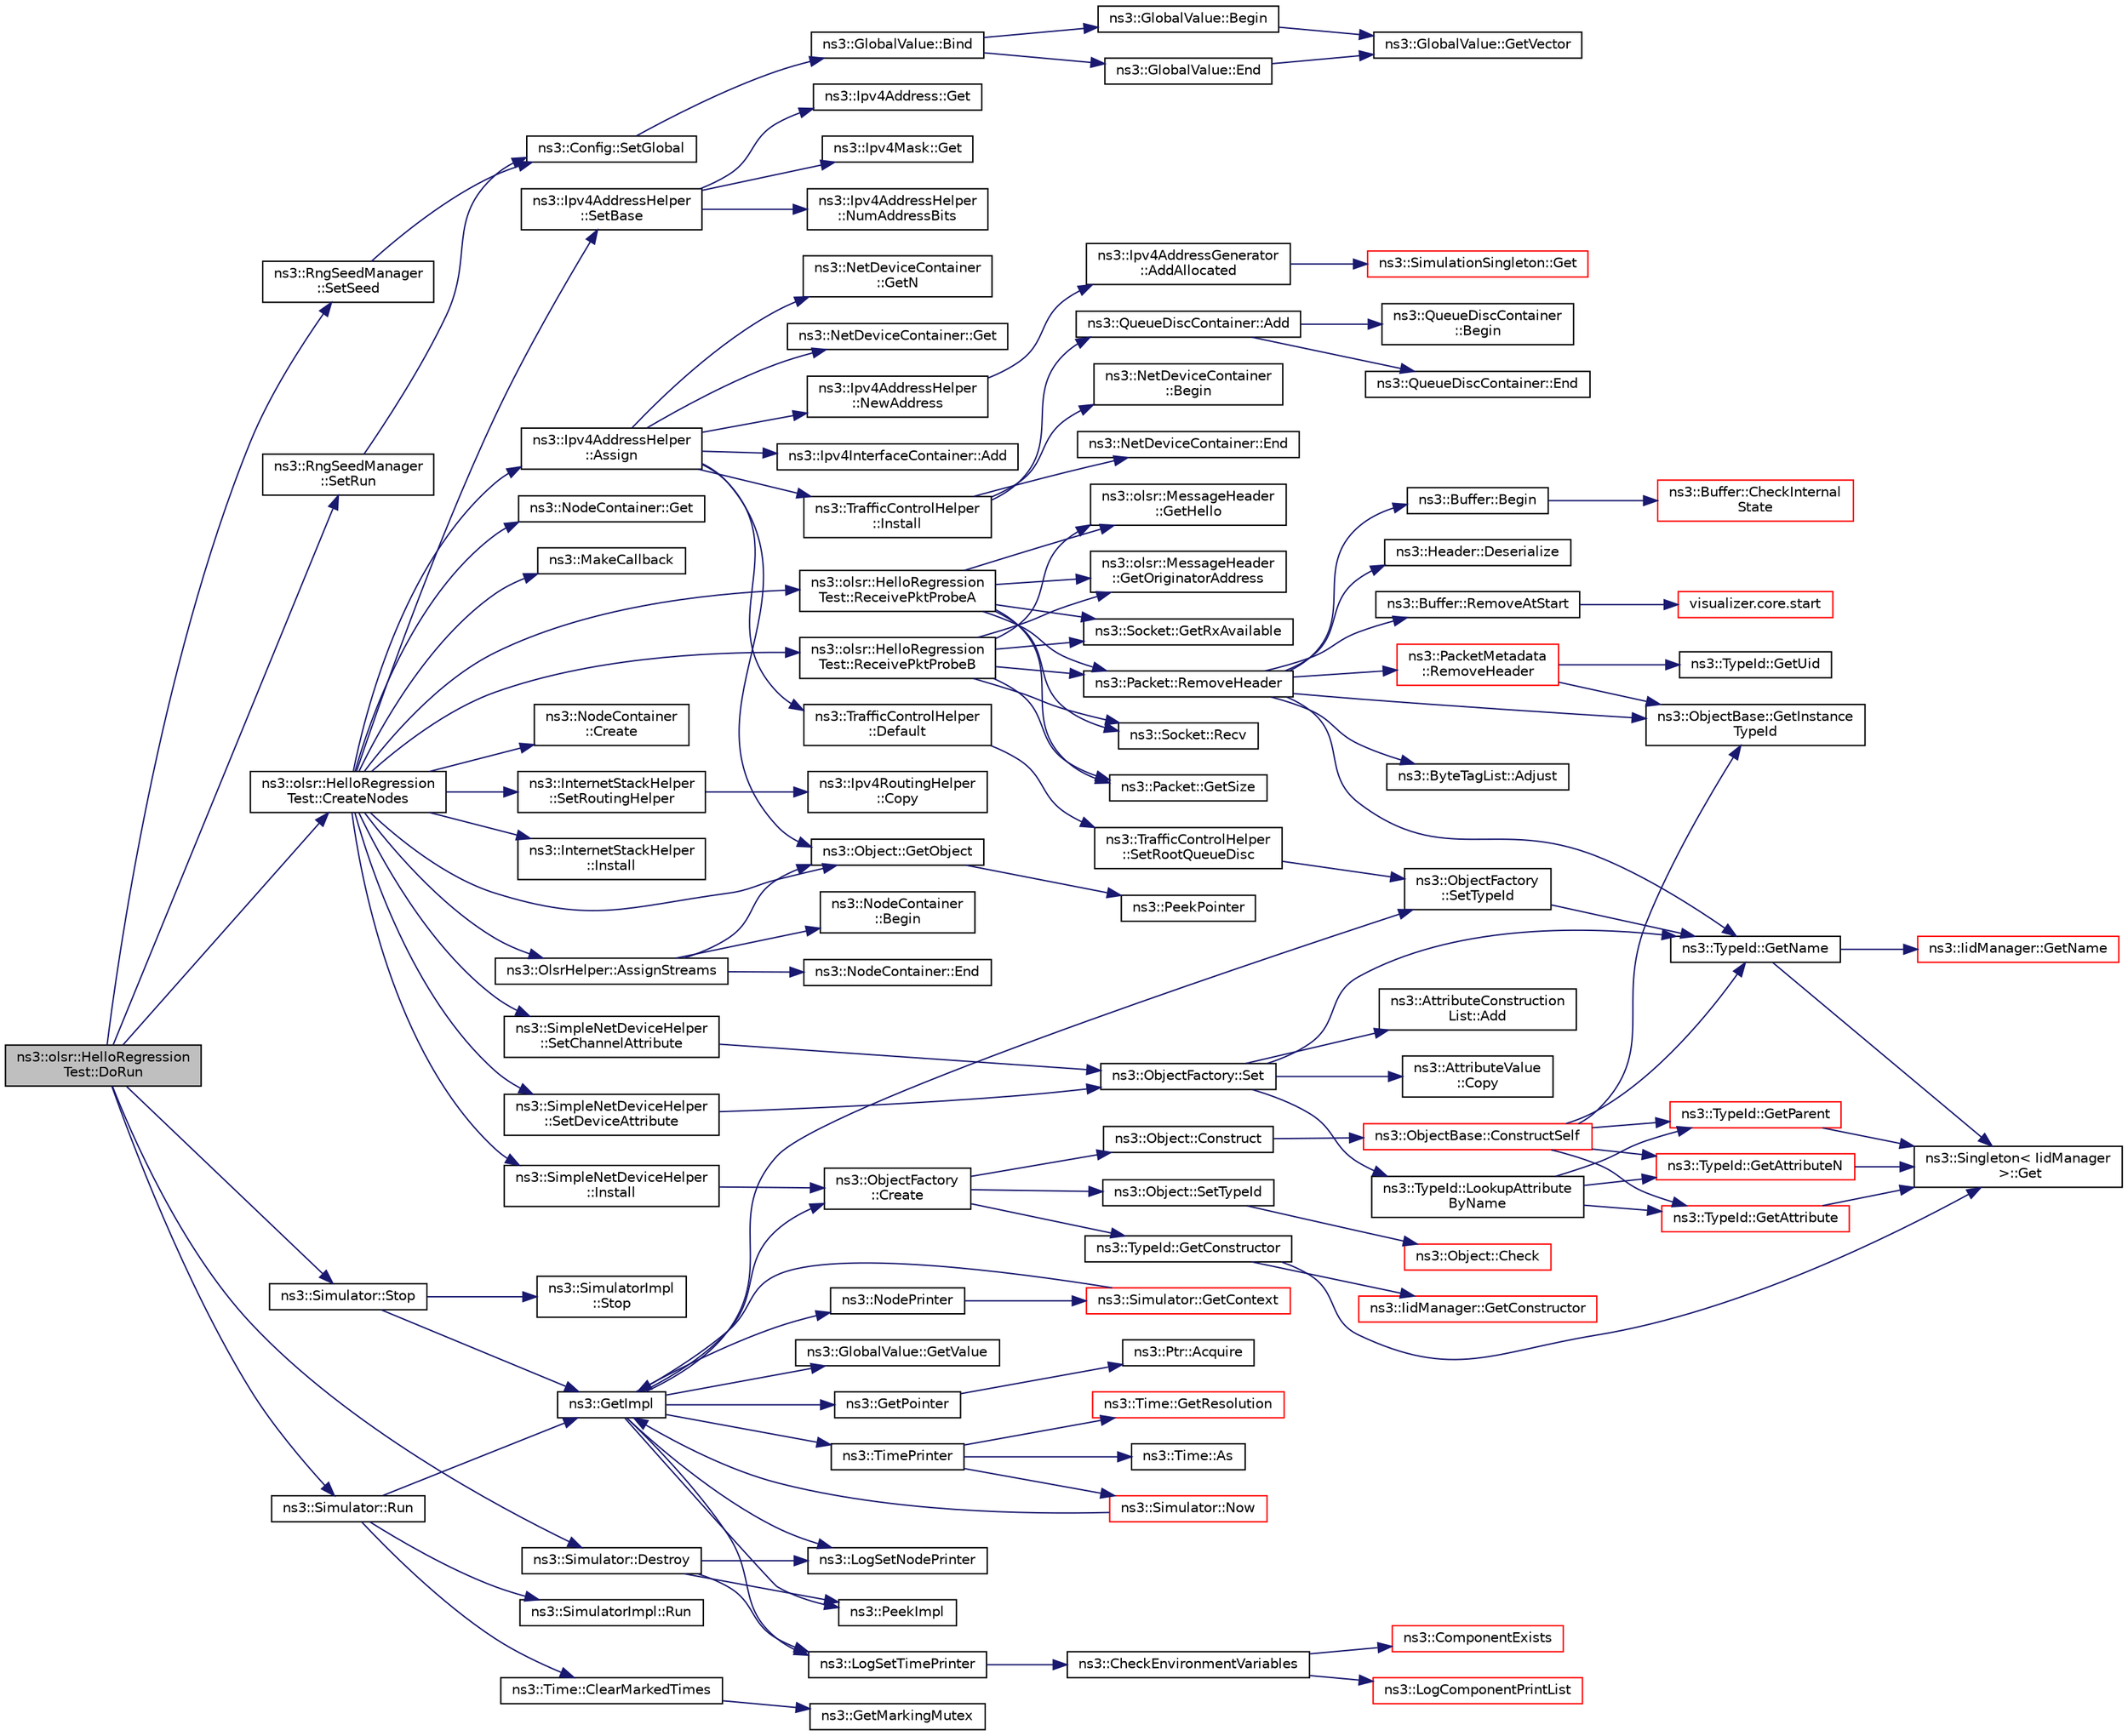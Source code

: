 digraph "ns3::olsr::HelloRegressionTest::DoRun"
{
  edge [fontname="Helvetica",fontsize="10",labelfontname="Helvetica",labelfontsize="10"];
  node [fontname="Helvetica",fontsize="10",shape=record];
  rankdir="LR";
  Node1 [label="ns3::olsr::HelloRegression\lTest::DoRun",height=0.2,width=0.4,color="black", fillcolor="grey75", style="filled", fontcolor="black"];
  Node1 -> Node2 [color="midnightblue",fontsize="10",style="solid"];
  Node2 [label="ns3::RngSeedManager\l::SetSeed",height=0.2,width=0.4,color="black", fillcolor="white", style="filled",URL="$d2/d74/classns3_1_1RngSeedManager.html#ab2a95901871c7b47a3dcf0f70adc58f4",tooltip="Set the seed. "];
  Node2 -> Node3 [color="midnightblue",fontsize="10",style="solid"];
  Node3 [label="ns3::Config::SetGlobal",height=0.2,width=0.4,color="black", fillcolor="white", style="filled",URL="$d1/d44/group__config.html#ga0e12663a7bd119b65d0a219a578f2a3c"];
  Node3 -> Node4 [color="midnightblue",fontsize="10",style="solid"];
  Node4 [label="ns3::GlobalValue::Bind",height=0.2,width=0.4,color="black", fillcolor="white", style="filled",URL="$dc/d02/classns3_1_1GlobalValue.html#a4fe56773b98d1047cd50e974256fd14a"];
  Node4 -> Node5 [color="midnightblue",fontsize="10",style="solid"];
  Node5 [label="ns3::GlobalValue::Begin",height=0.2,width=0.4,color="black", fillcolor="white", style="filled",URL="$dc/d02/classns3_1_1GlobalValue.html#acdeb71b28fe45d98523a2168e8807d83"];
  Node5 -> Node6 [color="midnightblue",fontsize="10",style="solid"];
  Node6 [label="ns3::GlobalValue::GetVector",height=0.2,width=0.4,color="black", fillcolor="white", style="filled",URL="$dc/d02/classns3_1_1GlobalValue.html#a69fde3a69c812df719c42b4e2ebde77e"];
  Node4 -> Node7 [color="midnightblue",fontsize="10",style="solid"];
  Node7 [label="ns3::GlobalValue::End",height=0.2,width=0.4,color="black", fillcolor="white", style="filled",URL="$dc/d02/classns3_1_1GlobalValue.html#a2488c329999cf507cc7f7aeb173a4a75"];
  Node7 -> Node6 [color="midnightblue",fontsize="10",style="solid"];
  Node1 -> Node8 [color="midnightblue",fontsize="10",style="solid"];
  Node8 [label="ns3::RngSeedManager\l::SetRun",height=0.2,width=0.4,color="black", fillcolor="white", style="filled",URL="$d2/d74/classns3_1_1RngSeedManager.html#a14c9a839f8141b0e9ec2af0e96d68263",tooltip="Set the run number of simulation. "];
  Node8 -> Node3 [color="midnightblue",fontsize="10",style="solid"];
  Node1 -> Node9 [color="midnightblue",fontsize="10",style="solid"];
  Node9 [label="ns3::olsr::HelloRegression\lTest::CreateNodes",height=0.2,width=0.4,color="black", fillcolor="white", style="filled",URL="$de/dad/classns3_1_1olsr_1_1HelloRegressionTest.html#ab101b71625b566733aeee0f7cd82e9f1",tooltip="Create & configure test network. "];
  Node9 -> Node10 [color="midnightblue",fontsize="10",style="solid"];
  Node10 [label="ns3::NodeContainer\l::Create",height=0.2,width=0.4,color="black", fillcolor="white", style="filled",URL="$df/d97/classns3_1_1NodeContainer.html#a787f059e2813e8b951cc6914d11dfe69",tooltip="Create n nodes and append pointers to them to the end of this NodeContainer. "];
  Node9 -> Node11 [color="midnightblue",fontsize="10",style="solid"];
  Node11 [label="ns3::InternetStackHelper\l::SetRoutingHelper",height=0.2,width=0.4,color="black", fillcolor="white", style="filled",URL="$da/d33/classns3_1_1InternetStackHelper.html#a3e382c02df022dec79952a7eca8cd5ba"];
  Node11 -> Node12 [color="midnightblue",fontsize="10",style="solid"];
  Node12 [label="ns3::Ipv4RoutingHelper\l::Copy",height=0.2,width=0.4,color="black", fillcolor="white", style="filled",URL="$df/d4e/classns3_1_1Ipv4RoutingHelper.html#acf569a0ecf95d5b5186456f368eaa465",tooltip="virtual constructor "];
  Node9 -> Node13 [color="midnightblue",fontsize="10",style="solid"];
  Node13 [label="ns3::InternetStackHelper\l::Install",height=0.2,width=0.4,color="black", fillcolor="white", style="filled",URL="$da/d33/classns3_1_1InternetStackHelper.html#a6645b412f31283d2d9bc3d8a95cebbc0"];
  Node9 -> Node14 [color="midnightblue",fontsize="10",style="solid"];
  Node14 [label="ns3::OlsrHelper::AssignStreams",height=0.2,width=0.4,color="black", fillcolor="white", style="filled",URL="$d5/d00/classns3_1_1OlsrHelper.html#a6898beef4a3c7386621a013a44b2f37f"];
  Node14 -> Node15 [color="midnightblue",fontsize="10",style="solid"];
  Node15 [label="ns3::NodeContainer\l::Begin",height=0.2,width=0.4,color="black", fillcolor="white", style="filled",URL="$df/d97/classns3_1_1NodeContainer.html#adf0f639aff139db107526288777eb533",tooltip="Get an iterator which refers to the first Node in the container. "];
  Node14 -> Node16 [color="midnightblue",fontsize="10",style="solid"];
  Node16 [label="ns3::NodeContainer::End",height=0.2,width=0.4,color="black", fillcolor="white", style="filled",URL="$df/d97/classns3_1_1NodeContainer.html#a8ea0bcac137597d192c5e6b95ca60464",tooltip="Get an iterator which indicates past-the-last Node in the container. "];
  Node14 -> Node17 [color="midnightblue",fontsize="10",style="solid"];
  Node17 [label="ns3::Object::GetObject",height=0.2,width=0.4,color="black", fillcolor="white", style="filled",URL="$d9/d77/classns3_1_1Object.html#a13e18c00017096c8381eb651d5bd0783"];
  Node17 -> Node18 [color="midnightblue",fontsize="10",style="solid"];
  Node18 [label="ns3::PeekPointer",height=0.2,width=0.4,color="black", fillcolor="white", style="filled",URL="$d7/d2e/namespacens3.html#af2a7557fe9afdd98d8f6f8f6e412cf5a"];
  Node9 -> Node19 [color="midnightblue",fontsize="10",style="solid"];
  Node19 [label="ns3::SimpleNetDeviceHelper\l::SetDeviceAttribute",height=0.2,width=0.4,color="black", fillcolor="white", style="filled",URL="$d5/d81/classns3_1_1SimpleNetDeviceHelper.html#a694a89c1d187f3f54b247821d6200ee2"];
  Node19 -> Node20 [color="midnightblue",fontsize="10",style="solid"];
  Node20 [label="ns3::ObjectFactory::Set",height=0.2,width=0.4,color="black", fillcolor="white", style="filled",URL="$d5/d0d/classns3_1_1ObjectFactory.html#aef5c0d5019c96bdf01cefd1ff83f4a68"];
  Node20 -> Node21 [color="midnightblue",fontsize="10",style="solid"];
  Node21 [label="ns3::TypeId::LookupAttribute\lByName",height=0.2,width=0.4,color="black", fillcolor="white", style="filled",URL="$d6/d11/classns3_1_1TypeId.html#ac0a446957d516129937e2f2285aab58b"];
  Node21 -> Node22 [color="midnightblue",fontsize="10",style="solid"];
  Node22 [label="ns3::TypeId::GetAttributeN",height=0.2,width=0.4,color="red", fillcolor="white", style="filled",URL="$d6/d11/classns3_1_1TypeId.html#a679c4713f613126a51eb400b345302cb"];
  Node22 -> Node23 [color="midnightblue",fontsize="10",style="solid"];
  Node23 [label="ns3::Singleton\< IidManager\l \>::Get",height=0.2,width=0.4,color="black", fillcolor="white", style="filled",URL="$d8/d77/classns3_1_1Singleton.html#a80a2cd3c25a27ea72add7a9f7a141ffa"];
  Node21 -> Node24 [color="midnightblue",fontsize="10",style="solid"];
  Node24 [label="ns3::TypeId::GetAttribute",height=0.2,width=0.4,color="red", fillcolor="white", style="filled",URL="$d6/d11/classns3_1_1TypeId.html#aa1b746e64e606f94cbedda7cf89788c2"];
  Node24 -> Node23 [color="midnightblue",fontsize="10",style="solid"];
  Node21 -> Node25 [color="midnightblue",fontsize="10",style="solid"];
  Node25 [label="ns3::TypeId::GetParent",height=0.2,width=0.4,color="red", fillcolor="white", style="filled",URL="$d6/d11/classns3_1_1TypeId.html#ac51f28398d2ef1f9a7790047c43dd22c"];
  Node25 -> Node23 [color="midnightblue",fontsize="10",style="solid"];
  Node20 -> Node26 [color="midnightblue",fontsize="10",style="solid"];
  Node26 [label="ns3::TypeId::GetName",height=0.2,width=0.4,color="black", fillcolor="white", style="filled",URL="$d6/d11/classns3_1_1TypeId.html#aa3c41c79ae428b3cb396a9c6bb3ef314"];
  Node26 -> Node23 [color="midnightblue",fontsize="10",style="solid"];
  Node26 -> Node27 [color="midnightblue",fontsize="10",style="solid"];
  Node27 [label="ns3::IidManager::GetName",height=0.2,width=0.4,color="red", fillcolor="white", style="filled",URL="$d4/d1c/classns3_1_1IidManager.html#a5d68d0f0f44594dcdec239dbdb5bf53c"];
  Node20 -> Node28 [color="midnightblue",fontsize="10",style="solid"];
  Node28 [label="ns3::AttributeConstruction\lList::Add",height=0.2,width=0.4,color="black", fillcolor="white", style="filled",URL="$d3/df3/classns3_1_1AttributeConstructionList.html#a6f418bf1a2de8828ae99278c9d3facdd"];
  Node20 -> Node29 [color="midnightblue",fontsize="10",style="solid"];
  Node29 [label="ns3::AttributeValue\l::Copy",height=0.2,width=0.4,color="black", fillcolor="white", style="filled",URL="$d4/d83/classns3_1_1AttributeValue.html#ab316311212c334f6061c0fc8b5fb2625"];
  Node9 -> Node30 [color="midnightblue",fontsize="10",style="solid"];
  Node30 [label="ns3::SimpleNetDeviceHelper\l::SetChannelAttribute",height=0.2,width=0.4,color="black", fillcolor="white", style="filled",URL="$d5/d81/classns3_1_1SimpleNetDeviceHelper.html#a33f9c79d2dc1dab844030c7e85b7babd"];
  Node30 -> Node20 [color="midnightblue",fontsize="10",style="solid"];
  Node9 -> Node31 [color="midnightblue",fontsize="10",style="solid"];
  Node31 [label="ns3::SimpleNetDeviceHelper\l::Install",height=0.2,width=0.4,color="black", fillcolor="white", style="filled",URL="$d5/d81/classns3_1_1SimpleNetDeviceHelper.html#a35bed9cee32d306362d3e24dfeef4513"];
  Node31 -> Node32 [color="midnightblue",fontsize="10",style="solid"];
  Node32 [label="ns3::ObjectFactory\l::Create",height=0.2,width=0.4,color="black", fillcolor="white", style="filled",URL="$d5/d0d/classns3_1_1ObjectFactory.html#a18152e93f0a6fe184ed7300cb31e9896"];
  Node32 -> Node33 [color="midnightblue",fontsize="10",style="solid"];
  Node33 [label="ns3::TypeId::GetConstructor",height=0.2,width=0.4,color="black", fillcolor="white", style="filled",URL="$d6/d11/classns3_1_1TypeId.html#ad9b0bc71ee7593a1ff23ff8d53938e95"];
  Node33 -> Node23 [color="midnightblue",fontsize="10",style="solid"];
  Node33 -> Node34 [color="midnightblue",fontsize="10",style="solid"];
  Node34 [label="ns3::IidManager::GetConstructor",height=0.2,width=0.4,color="red", fillcolor="white", style="filled",URL="$d4/d1c/classns3_1_1IidManager.html#ab10b30abe7efc5456b7930aab8638280"];
  Node32 -> Node35 [color="midnightblue",fontsize="10",style="solid"];
  Node35 [label="ns3::Object::SetTypeId",height=0.2,width=0.4,color="black", fillcolor="white", style="filled",URL="$d9/d77/classns3_1_1Object.html#a19b1ebd8ec8fe404845e665880a6c5ad"];
  Node35 -> Node36 [color="midnightblue",fontsize="10",style="solid"];
  Node36 [label="ns3::Object::Check",height=0.2,width=0.4,color="red", fillcolor="white", style="filled",URL="$d9/d77/classns3_1_1Object.html#a7e7f89fb0a81d0189cbcacee64b67e4e"];
  Node32 -> Node37 [color="midnightblue",fontsize="10",style="solid"];
  Node37 [label="ns3::Object::Construct",height=0.2,width=0.4,color="black", fillcolor="white", style="filled",URL="$d9/d77/classns3_1_1Object.html#a636e8411dc5228771f45c9b805d348fa"];
  Node37 -> Node38 [color="midnightblue",fontsize="10",style="solid"];
  Node38 [label="ns3::ObjectBase::ConstructSelf",height=0.2,width=0.4,color="red", fillcolor="white", style="filled",URL="$d2/dac/classns3_1_1ObjectBase.html#a5cda18dec6d0744cb652a3ed60056958"];
  Node38 -> Node39 [color="midnightblue",fontsize="10",style="solid"];
  Node39 [label="ns3::ObjectBase::GetInstance\lTypeId",height=0.2,width=0.4,color="black", fillcolor="white", style="filled",URL="$d2/dac/classns3_1_1ObjectBase.html#abe5b43a6f5b99a92a4c3122db31f06fb"];
  Node38 -> Node26 [color="midnightblue",fontsize="10",style="solid"];
  Node38 -> Node22 [color="midnightblue",fontsize="10",style="solid"];
  Node38 -> Node24 [color="midnightblue",fontsize="10",style="solid"];
  Node38 -> Node25 [color="midnightblue",fontsize="10",style="solid"];
  Node9 -> Node40 [color="midnightblue",fontsize="10",style="solid"];
  Node40 [label="ns3::Ipv4AddressHelper\l::SetBase",height=0.2,width=0.4,color="black", fillcolor="white", style="filled",URL="$d2/dae/classns3_1_1Ipv4AddressHelper.html#acf7b16dd25bac67e00f5e25f90a9a035",tooltip="Set the base network number, network mask and base address. "];
  Node40 -> Node41 [color="midnightblue",fontsize="10",style="solid"];
  Node41 [label="ns3::Ipv4Address::Get",height=0.2,width=0.4,color="black", fillcolor="white", style="filled",URL="$de/d55/classns3_1_1Ipv4Address.html#ae65810a69898982e927b83660d3bc4d8"];
  Node40 -> Node42 [color="midnightblue",fontsize="10",style="solid"];
  Node42 [label="ns3::Ipv4Mask::Get",height=0.2,width=0.4,color="black", fillcolor="white", style="filled",URL="$d5/df8/classns3_1_1Ipv4Mask.html#ac557d10d9807bbc022ed64e2b929b2db"];
  Node40 -> Node43 [color="midnightblue",fontsize="10",style="solid"];
  Node43 [label="ns3::Ipv4AddressHelper\l::NumAddressBits",height=0.2,width=0.4,color="black", fillcolor="white", style="filled",URL="$d2/dae/classns3_1_1Ipv4AddressHelper.html#a6da9d5543922d9b6c9bfe38934d5dfc4",tooltip="Returns the number of address bits (hostpart) for a given netmask. "];
  Node9 -> Node44 [color="midnightblue",fontsize="10",style="solid"];
  Node44 [label="ns3::Ipv4AddressHelper\l::Assign",height=0.2,width=0.4,color="black", fillcolor="white", style="filled",URL="$d2/dae/classns3_1_1Ipv4AddressHelper.html#af8e7f4a1a7e74c00014a1eac445a27af",tooltip="Assign IP addresses to the net devices specified in the container based on the current network prefix..."];
  Node44 -> Node45 [color="midnightblue",fontsize="10",style="solid"];
  Node45 [label="ns3::NetDeviceContainer\l::GetN",height=0.2,width=0.4,color="black", fillcolor="white", style="filled",URL="$d9/d94/classns3_1_1NetDeviceContainer.html#a74cafc212479bc38976bebd118e856b9",tooltip="Get the number of Ptr<NetDevice> stored in this container. "];
  Node44 -> Node46 [color="midnightblue",fontsize="10",style="solid"];
  Node46 [label="ns3::NetDeviceContainer::Get",height=0.2,width=0.4,color="black", fillcolor="white", style="filled",URL="$d9/d94/classns3_1_1NetDeviceContainer.html#a677d62594b5c9d2dea155cc5045f4d0b",tooltip="Get the Ptr<NetDevice> stored in this container at a given index. "];
  Node44 -> Node17 [color="midnightblue",fontsize="10",style="solid"];
  Node44 -> Node47 [color="midnightblue",fontsize="10",style="solid"];
  Node47 [label="ns3::Ipv4AddressHelper\l::NewAddress",height=0.2,width=0.4,color="black", fillcolor="white", style="filled",URL="$d2/dae/classns3_1_1Ipv4AddressHelper.html#a9d6bc3cd8def204f9c253fce666b2edd",tooltip="Increment the IP address counter used to allocate IP addresses. "];
  Node47 -> Node48 [color="midnightblue",fontsize="10",style="solid"];
  Node48 [label="ns3::Ipv4AddressGenerator\l::AddAllocated",height=0.2,width=0.4,color="black", fillcolor="white", style="filled",URL="$d8/d41/classns3_1_1Ipv4AddressGenerator.html#aaf2a4f76afaf064183151f874019e2d6",tooltip="Add the Ipv4Address to the list of IPv4 entries. "];
  Node48 -> Node49 [color="midnightblue",fontsize="10",style="solid"];
  Node49 [label="ns3::SimulationSingleton::Get",height=0.2,width=0.4,color="red", fillcolor="white", style="filled",URL="$de/dc4/classns3_1_1SimulationSingleton.html#a35870bf2664aaa6e653ce99fb68fc8fc"];
  Node44 -> Node50 [color="midnightblue",fontsize="10",style="solid"];
  Node50 [label="ns3::Ipv4InterfaceContainer::Add",height=0.2,width=0.4,color="black", fillcolor="white", style="filled",URL="$d6/d02/classns3_1_1Ipv4InterfaceContainer.html#ae5e7881307c8d49c7606669ded6ac3d6"];
  Node44 -> Node51 [color="midnightblue",fontsize="10",style="solid"];
  Node51 [label="ns3::TrafficControlHelper\l::Default",height=0.2,width=0.4,color="black", fillcolor="white", style="filled",URL="$d7/df9/classns3_1_1TrafficControlHelper.html#afa16cd2a1209beb1c18fa5e8153ba8b8"];
  Node51 -> Node52 [color="midnightblue",fontsize="10",style="solid"];
  Node52 [label="ns3::TrafficControlHelper\l::SetRootQueueDisc",height=0.2,width=0.4,color="black", fillcolor="white", style="filled",URL="$d7/df9/classns3_1_1TrafficControlHelper.html#a8588aac7a08e4dc4e7bb10fa7b9e25c8"];
  Node52 -> Node53 [color="midnightblue",fontsize="10",style="solid"];
  Node53 [label="ns3::ObjectFactory\l::SetTypeId",height=0.2,width=0.4,color="black", fillcolor="white", style="filled",URL="$d5/d0d/classns3_1_1ObjectFactory.html#a77dcd099064038a1eb7a6b8251229ec3"];
  Node53 -> Node26 [color="midnightblue",fontsize="10",style="solid"];
  Node44 -> Node54 [color="midnightblue",fontsize="10",style="solid"];
  Node54 [label="ns3::TrafficControlHelper\l::Install",height=0.2,width=0.4,color="black", fillcolor="white", style="filled",URL="$d7/df9/classns3_1_1TrafficControlHelper.html#a0aa6a8e2fbb1c196589e16f48c99f0b9"];
  Node54 -> Node55 [color="midnightblue",fontsize="10",style="solid"];
  Node55 [label="ns3::NetDeviceContainer\l::Begin",height=0.2,width=0.4,color="black", fillcolor="white", style="filled",URL="$d9/d94/classns3_1_1NetDeviceContainer.html#ad5aac47677fe7277e232bdec5b48a8fc",tooltip="Get an iterator which refers to the first NetDevice in the container. "];
  Node54 -> Node56 [color="midnightblue",fontsize="10",style="solid"];
  Node56 [label="ns3::NetDeviceContainer::End",height=0.2,width=0.4,color="black", fillcolor="white", style="filled",URL="$d9/d94/classns3_1_1NetDeviceContainer.html#a8af596b06daf9613da60b4379861d770",tooltip="Get an iterator which indicates past-the-last NetDevice in the container. "];
  Node54 -> Node57 [color="midnightblue",fontsize="10",style="solid"];
  Node57 [label="ns3::QueueDiscContainer::Add",height=0.2,width=0.4,color="black", fillcolor="white", style="filled",URL="$da/dfe/classns3_1_1QueueDiscContainer.html#a0520ac277a87beaeda5608dd8bfd37a4",tooltip="Append the contents of another QueueDiscContainer to the end of this container. "];
  Node57 -> Node58 [color="midnightblue",fontsize="10",style="solid"];
  Node58 [label="ns3::QueueDiscContainer\l::Begin",height=0.2,width=0.4,color="black", fillcolor="white", style="filled",URL="$da/dfe/classns3_1_1QueueDiscContainer.html#a67517618d43724e04a2cd3c710934014",tooltip="Get a const iterator which refers to the first QueueDisc in the container. "];
  Node57 -> Node59 [color="midnightblue",fontsize="10",style="solid"];
  Node59 [label="ns3::QueueDiscContainer::End",height=0.2,width=0.4,color="black", fillcolor="white", style="filled",URL="$da/dfe/classns3_1_1QueueDiscContainer.html#a8b4c3b14d4890bb5fb0e4597e6bf1135",tooltip="Get a const iterator which indicates past-the-last QueueDisc in the container. "];
  Node9 -> Node60 [color="midnightblue",fontsize="10",style="solid"];
  Node60 [label="ns3::NodeContainer::Get",height=0.2,width=0.4,color="black", fillcolor="white", style="filled",URL="$df/d97/classns3_1_1NodeContainer.html#a9ed96e2ecc22e0f5a3d4842eb9bf90bf",tooltip="Get the Ptr<Node> stored in this container at a given index. "];
  Node9 -> Node17 [color="midnightblue",fontsize="10",style="solid"];
  Node9 -> Node61 [color="midnightblue",fontsize="10",style="solid"];
  Node61 [label="ns3::MakeCallback",height=0.2,width=0.4,color="black", fillcolor="white", style="filled",URL="$dd/de0/group__makecallbackmemptr.html#ga9376283685aa99d204048d6a4b7610a4"];
  Node9 -> Node62 [color="midnightblue",fontsize="10",style="solid"];
  Node62 [label="ns3::olsr::HelloRegression\lTest::ReceivePktProbeA",height=0.2,width=0.4,color="black", fillcolor="white", style="filled",URL="$de/dad/classns3_1_1olsr_1_1HelloRegressionTest.html#a054ed2a66a9d8a840b9e0950808035d5",tooltip="Receive raw data on node A. "];
  Node62 -> Node63 [color="midnightblue",fontsize="10",style="solid"];
  Node63 [label="ns3::Socket::GetRxAvailable",height=0.2,width=0.4,color="black", fillcolor="white", style="filled",URL="$d9/df2/classns3_1_1Socket.html#ad35d8931e53ae0754ee864acb1cecd0e"];
  Node62 -> Node64 [color="midnightblue",fontsize="10",style="solid"];
  Node64 [label="ns3::Socket::Recv",height=0.2,width=0.4,color="black", fillcolor="white", style="filled",URL="$d9/df2/classns3_1_1Socket.html#a8949b1f844aae563446f2f4c5be8827a",tooltip="Read data from the socket. "];
  Node62 -> Node65 [color="midnightblue",fontsize="10",style="solid"];
  Node65 [label="ns3::Packet::GetSize",height=0.2,width=0.4,color="black", fillcolor="white", style="filled",URL="$dd/d7a/classns3_1_1Packet.html#a462855c9929954d4301a4edfe55f4f1c",tooltip="Returns the the size in bytes of the packet (including the zero-filled initial payload). "];
  Node62 -> Node66 [color="midnightblue",fontsize="10",style="solid"];
  Node66 [label="ns3::Packet::RemoveHeader",height=0.2,width=0.4,color="black", fillcolor="white", style="filled",URL="$dd/d7a/classns3_1_1Packet.html#a0961eccf975d75f902d40956c93ba63e",tooltip="Deserialize and remove the header from the internal buffer. "];
  Node66 -> Node67 [color="midnightblue",fontsize="10",style="solid"];
  Node67 [label="ns3::Header::Deserialize",height=0.2,width=0.4,color="black", fillcolor="white", style="filled",URL="$d6/dae/classns3_1_1Header.html#a78be9400bb66b2a8543606f395ef5396"];
  Node66 -> Node68 [color="midnightblue",fontsize="10",style="solid"];
  Node68 [label="ns3::Buffer::Begin",height=0.2,width=0.4,color="black", fillcolor="white", style="filled",URL="$da/d85/classns3_1_1Buffer.html#a893d4bf50df13e730b6cd0fda91b967f"];
  Node68 -> Node69 [color="midnightblue",fontsize="10",style="solid"];
  Node69 [label="ns3::Buffer::CheckInternal\lState",height=0.2,width=0.4,color="red", fillcolor="white", style="filled",URL="$da/d85/classns3_1_1Buffer.html#a6202ce7f1ecc1fc7a14cc13017375d14",tooltip="Checks the internal buffer structures consistency. "];
  Node66 -> Node39 [color="midnightblue",fontsize="10",style="solid"];
  Node66 -> Node26 [color="midnightblue",fontsize="10",style="solid"];
  Node66 -> Node70 [color="midnightblue",fontsize="10",style="solid"];
  Node70 [label="ns3::Buffer::RemoveAtStart",height=0.2,width=0.4,color="black", fillcolor="white", style="filled",URL="$da/d85/classns3_1_1Buffer.html#adeecbb3e8f518aec6fee0437578ade4b"];
  Node70 -> Node71 [color="midnightblue",fontsize="10",style="solid"];
  Node71 [label="visualizer.core.start",height=0.2,width=0.4,color="red", fillcolor="white", style="filled",URL="$df/d6c/namespacevisualizer_1_1core.html#a2a35e5d8a34af358b508dac8635754e0"];
  Node66 -> Node72 [color="midnightblue",fontsize="10",style="solid"];
  Node72 [label="ns3::ByteTagList::Adjust",height=0.2,width=0.4,color="black", fillcolor="white", style="filled",URL="$dd/d64/classns3_1_1ByteTagList.html#a1fec06d7e6daaf8039cf2a148e4090f2"];
  Node66 -> Node73 [color="midnightblue",fontsize="10",style="solid"];
  Node73 [label="ns3::PacketMetadata\l::RemoveHeader",height=0.2,width=0.4,color="red", fillcolor="white", style="filled",URL="$d1/db1/classns3_1_1PacketMetadata.html#afa8a589ec783d4998516d7f39f21242d",tooltip="Remove an header. "];
  Node73 -> Node39 [color="midnightblue",fontsize="10",style="solid"];
  Node73 -> Node74 [color="midnightblue",fontsize="10",style="solid"];
  Node74 [label="ns3::TypeId::GetUid",height=0.2,width=0.4,color="black", fillcolor="white", style="filled",URL="$d6/d11/classns3_1_1TypeId.html#acd3e41de6340d06299f4fd63e2ed8da0"];
  Node62 -> Node75 [color="midnightblue",fontsize="10",style="solid"];
  Node75 [label="ns3::olsr::MessageHeader\l::GetHello",height=0.2,width=0.4,color="black", fillcolor="white", style="filled",URL="$d3/db7/classns3_1_1olsr_1_1MessageHeader.html#a2790f1e5dacd87e358cf9ee9e8725dc5"];
  Node62 -> Node76 [color="midnightblue",fontsize="10",style="solid"];
  Node76 [label="ns3::olsr::MessageHeader\l::GetOriginatorAddress",height=0.2,width=0.4,color="black", fillcolor="white", style="filled",URL="$d3/db7/classns3_1_1olsr_1_1MessageHeader.html#a5d51b2366837c88813d615c02a9093be"];
  Node9 -> Node77 [color="midnightblue",fontsize="10",style="solid"];
  Node77 [label="ns3::olsr::HelloRegression\lTest::ReceivePktProbeB",height=0.2,width=0.4,color="black", fillcolor="white", style="filled",URL="$de/dad/classns3_1_1olsr_1_1HelloRegressionTest.html#accc7c74bb7e64c7f15788aa23ba6e52a",tooltip="Receive raw data on node B. "];
  Node77 -> Node63 [color="midnightblue",fontsize="10",style="solid"];
  Node77 -> Node64 [color="midnightblue",fontsize="10",style="solid"];
  Node77 -> Node65 [color="midnightblue",fontsize="10",style="solid"];
  Node77 -> Node66 [color="midnightblue",fontsize="10",style="solid"];
  Node77 -> Node75 [color="midnightblue",fontsize="10",style="solid"];
  Node77 -> Node76 [color="midnightblue",fontsize="10",style="solid"];
  Node1 -> Node78 [color="midnightblue",fontsize="10",style="solid"];
  Node78 [label="ns3::Simulator::Stop",height=0.2,width=0.4,color="black", fillcolor="white", style="filled",URL="$d7/deb/classns3_1_1Simulator.html#a2335ba5b62e9066e893fecb21b7f6afd"];
  Node78 -> Node79 [color="midnightblue",fontsize="10",style="solid"];
  Node79 [label="ns3::GetImpl",height=0.2,width=0.4,color="black", fillcolor="white", style="filled",URL="$d4/d8b/group__simulator.html#ga42eb4eddad41528d4d99794a3dae3fd0",tooltip="Get the SimulatorImpl singleton. "];
  Node79 -> Node80 [color="midnightblue",fontsize="10",style="solid"];
  Node80 [label="ns3::PeekImpl",height=0.2,width=0.4,color="black", fillcolor="white", style="filled",URL="$d4/d8b/group__simulator.html#ga233c5c38de117e4e4a5a9cd168694792",tooltip="Get the static SimulatorImpl instance. "];
  Node79 -> Node81 [color="midnightblue",fontsize="10",style="solid"];
  Node81 [label="ns3::GlobalValue::GetValue",height=0.2,width=0.4,color="black", fillcolor="white", style="filled",URL="$dc/d02/classns3_1_1GlobalValue.html#aa33773cb952ba3c285a03ae2c4769b84"];
  Node79 -> Node53 [color="midnightblue",fontsize="10",style="solid"];
  Node79 -> Node82 [color="midnightblue",fontsize="10",style="solid"];
  Node82 [label="ns3::GetPointer",height=0.2,width=0.4,color="black", fillcolor="white", style="filled",URL="$d7/d2e/namespacens3.html#ab4e173cdfd43d17c1a40d5348510a670"];
  Node82 -> Node83 [color="midnightblue",fontsize="10",style="solid"];
  Node83 [label="ns3::Ptr::Acquire",height=0.2,width=0.4,color="black", fillcolor="white", style="filled",URL="$dc/d90/classns3_1_1Ptr.html#a9579b15e8c42dcdff5869d9d987562fb"];
  Node79 -> Node32 [color="midnightblue",fontsize="10",style="solid"];
  Node79 -> Node84 [color="midnightblue",fontsize="10",style="solid"];
  Node84 [label="ns3::LogSetTimePrinter",height=0.2,width=0.4,color="black", fillcolor="white", style="filled",URL="$d7/d2e/namespacens3.html#acf6a1749b3febc5a6a5b2b8620138d80"];
  Node84 -> Node85 [color="midnightblue",fontsize="10",style="solid"];
  Node85 [label="ns3::CheckEnvironmentVariables",height=0.2,width=0.4,color="black", fillcolor="white", style="filled",URL="$d8/dff/group__logging.html#gacdc0bdeb2d8a90089d4fb09c4b8569ff"];
  Node85 -> Node86 [color="midnightblue",fontsize="10",style="solid"];
  Node86 [label="ns3::ComponentExists",height=0.2,width=0.4,color="red", fillcolor="white", style="filled",URL="$d8/dff/group__logging.html#gaadcc698770aae684c54dbd1ef4e4b37a"];
  Node85 -> Node87 [color="midnightblue",fontsize="10",style="solid"];
  Node87 [label="ns3::LogComponentPrintList",height=0.2,width=0.4,color="red", fillcolor="white", style="filled",URL="$d7/d2e/namespacens3.html#a5252703c3f8260fd6dc609f1b276e57c"];
  Node79 -> Node88 [color="midnightblue",fontsize="10",style="solid"];
  Node88 [label="ns3::TimePrinter",height=0.2,width=0.4,color="black", fillcolor="white", style="filled",URL="$d8/dff/group__logging.html#gaaad3642e8247a056cd83001d805b0812"];
  Node88 -> Node89 [color="midnightblue",fontsize="10",style="solid"];
  Node89 [label="ns3::Time::GetResolution",height=0.2,width=0.4,color="red", fillcolor="white", style="filled",URL="$dc/d04/classns3_1_1Time.html#a1444f0f08b5e19f031157609e32fcf98"];
  Node88 -> Node90 [color="midnightblue",fontsize="10",style="solid"];
  Node90 [label="ns3::Simulator::Now",height=0.2,width=0.4,color="red", fillcolor="white", style="filled",URL="$d7/deb/classns3_1_1Simulator.html#ac3178fa975b419f7875e7105be122800"];
  Node90 -> Node79 [color="midnightblue",fontsize="10",style="solid"];
  Node88 -> Node91 [color="midnightblue",fontsize="10",style="solid"];
  Node91 [label="ns3::Time::As",height=0.2,width=0.4,color="black", fillcolor="white", style="filled",URL="$dc/d04/classns3_1_1Time.html#a0bb1110638ce9938248bd07865a328ab"];
  Node79 -> Node92 [color="midnightblue",fontsize="10",style="solid"];
  Node92 [label="ns3::LogSetNodePrinter",height=0.2,width=0.4,color="black", fillcolor="white", style="filled",URL="$d7/d2e/namespacens3.html#aa6e659ca357c8309352fa0f146793810"];
  Node79 -> Node93 [color="midnightblue",fontsize="10",style="solid"];
  Node93 [label="ns3::NodePrinter",height=0.2,width=0.4,color="black", fillcolor="white", style="filled",URL="$d8/dff/group__logging.html#gaaffbf70ff3766cd62b8bbd9b140d2a1b"];
  Node93 -> Node94 [color="midnightblue",fontsize="10",style="solid"];
  Node94 [label="ns3::Simulator::GetContext",height=0.2,width=0.4,color="red", fillcolor="white", style="filled",URL="$d7/deb/classns3_1_1Simulator.html#a8514b74ee2c42916b351b33c4a963bb0"];
  Node94 -> Node79 [color="midnightblue",fontsize="10",style="solid"];
  Node78 -> Node95 [color="midnightblue",fontsize="10",style="solid"];
  Node95 [label="ns3::SimulatorImpl\l::Stop",height=0.2,width=0.4,color="black", fillcolor="white", style="filled",URL="$d2/d19/classns3_1_1SimulatorImpl.html#afbdfb2b01d0e62a7f681801f27820611"];
  Node1 -> Node96 [color="midnightblue",fontsize="10",style="solid"];
  Node96 [label="ns3::Simulator::Run",height=0.2,width=0.4,color="black", fillcolor="white", style="filled",URL="$d7/deb/classns3_1_1Simulator.html#a84be982e6d03b62c3dc3303c75a9b909"];
  Node96 -> Node97 [color="midnightblue",fontsize="10",style="solid"];
  Node97 [label="ns3::Time::ClearMarkedTimes",height=0.2,width=0.4,color="black", fillcolor="white", style="filled",URL="$dc/d04/classns3_1_1Time.html#a2fa8d441c8f509653b3ffa94cc20db91"];
  Node97 -> Node98 [color="midnightblue",fontsize="10",style="solid"];
  Node98 [label="ns3::GetMarkingMutex",height=0.2,width=0.4,color="black", fillcolor="white", style="filled",URL="$d7/d2e/namespacens3.html#ac4356aa982bd2ddb0f7ebbf94539919d"];
  Node96 -> Node79 [color="midnightblue",fontsize="10",style="solid"];
  Node96 -> Node99 [color="midnightblue",fontsize="10",style="solid"];
  Node99 [label="ns3::SimulatorImpl::Run",height=0.2,width=0.4,color="black", fillcolor="white", style="filled",URL="$d2/d19/classns3_1_1SimulatorImpl.html#a4b5de814986948cca3658a84c9d671f6"];
  Node1 -> Node100 [color="midnightblue",fontsize="10",style="solid"];
  Node100 [label="ns3::Simulator::Destroy",height=0.2,width=0.4,color="black", fillcolor="white", style="filled",URL="$d7/deb/classns3_1_1Simulator.html#a2a056e59a6623225df0957eda0ee8252"];
  Node100 -> Node80 [color="midnightblue",fontsize="10",style="solid"];
  Node100 -> Node84 [color="midnightblue",fontsize="10",style="solid"];
  Node100 -> Node92 [color="midnightblue",fontsize="10",style="solid"];
}
